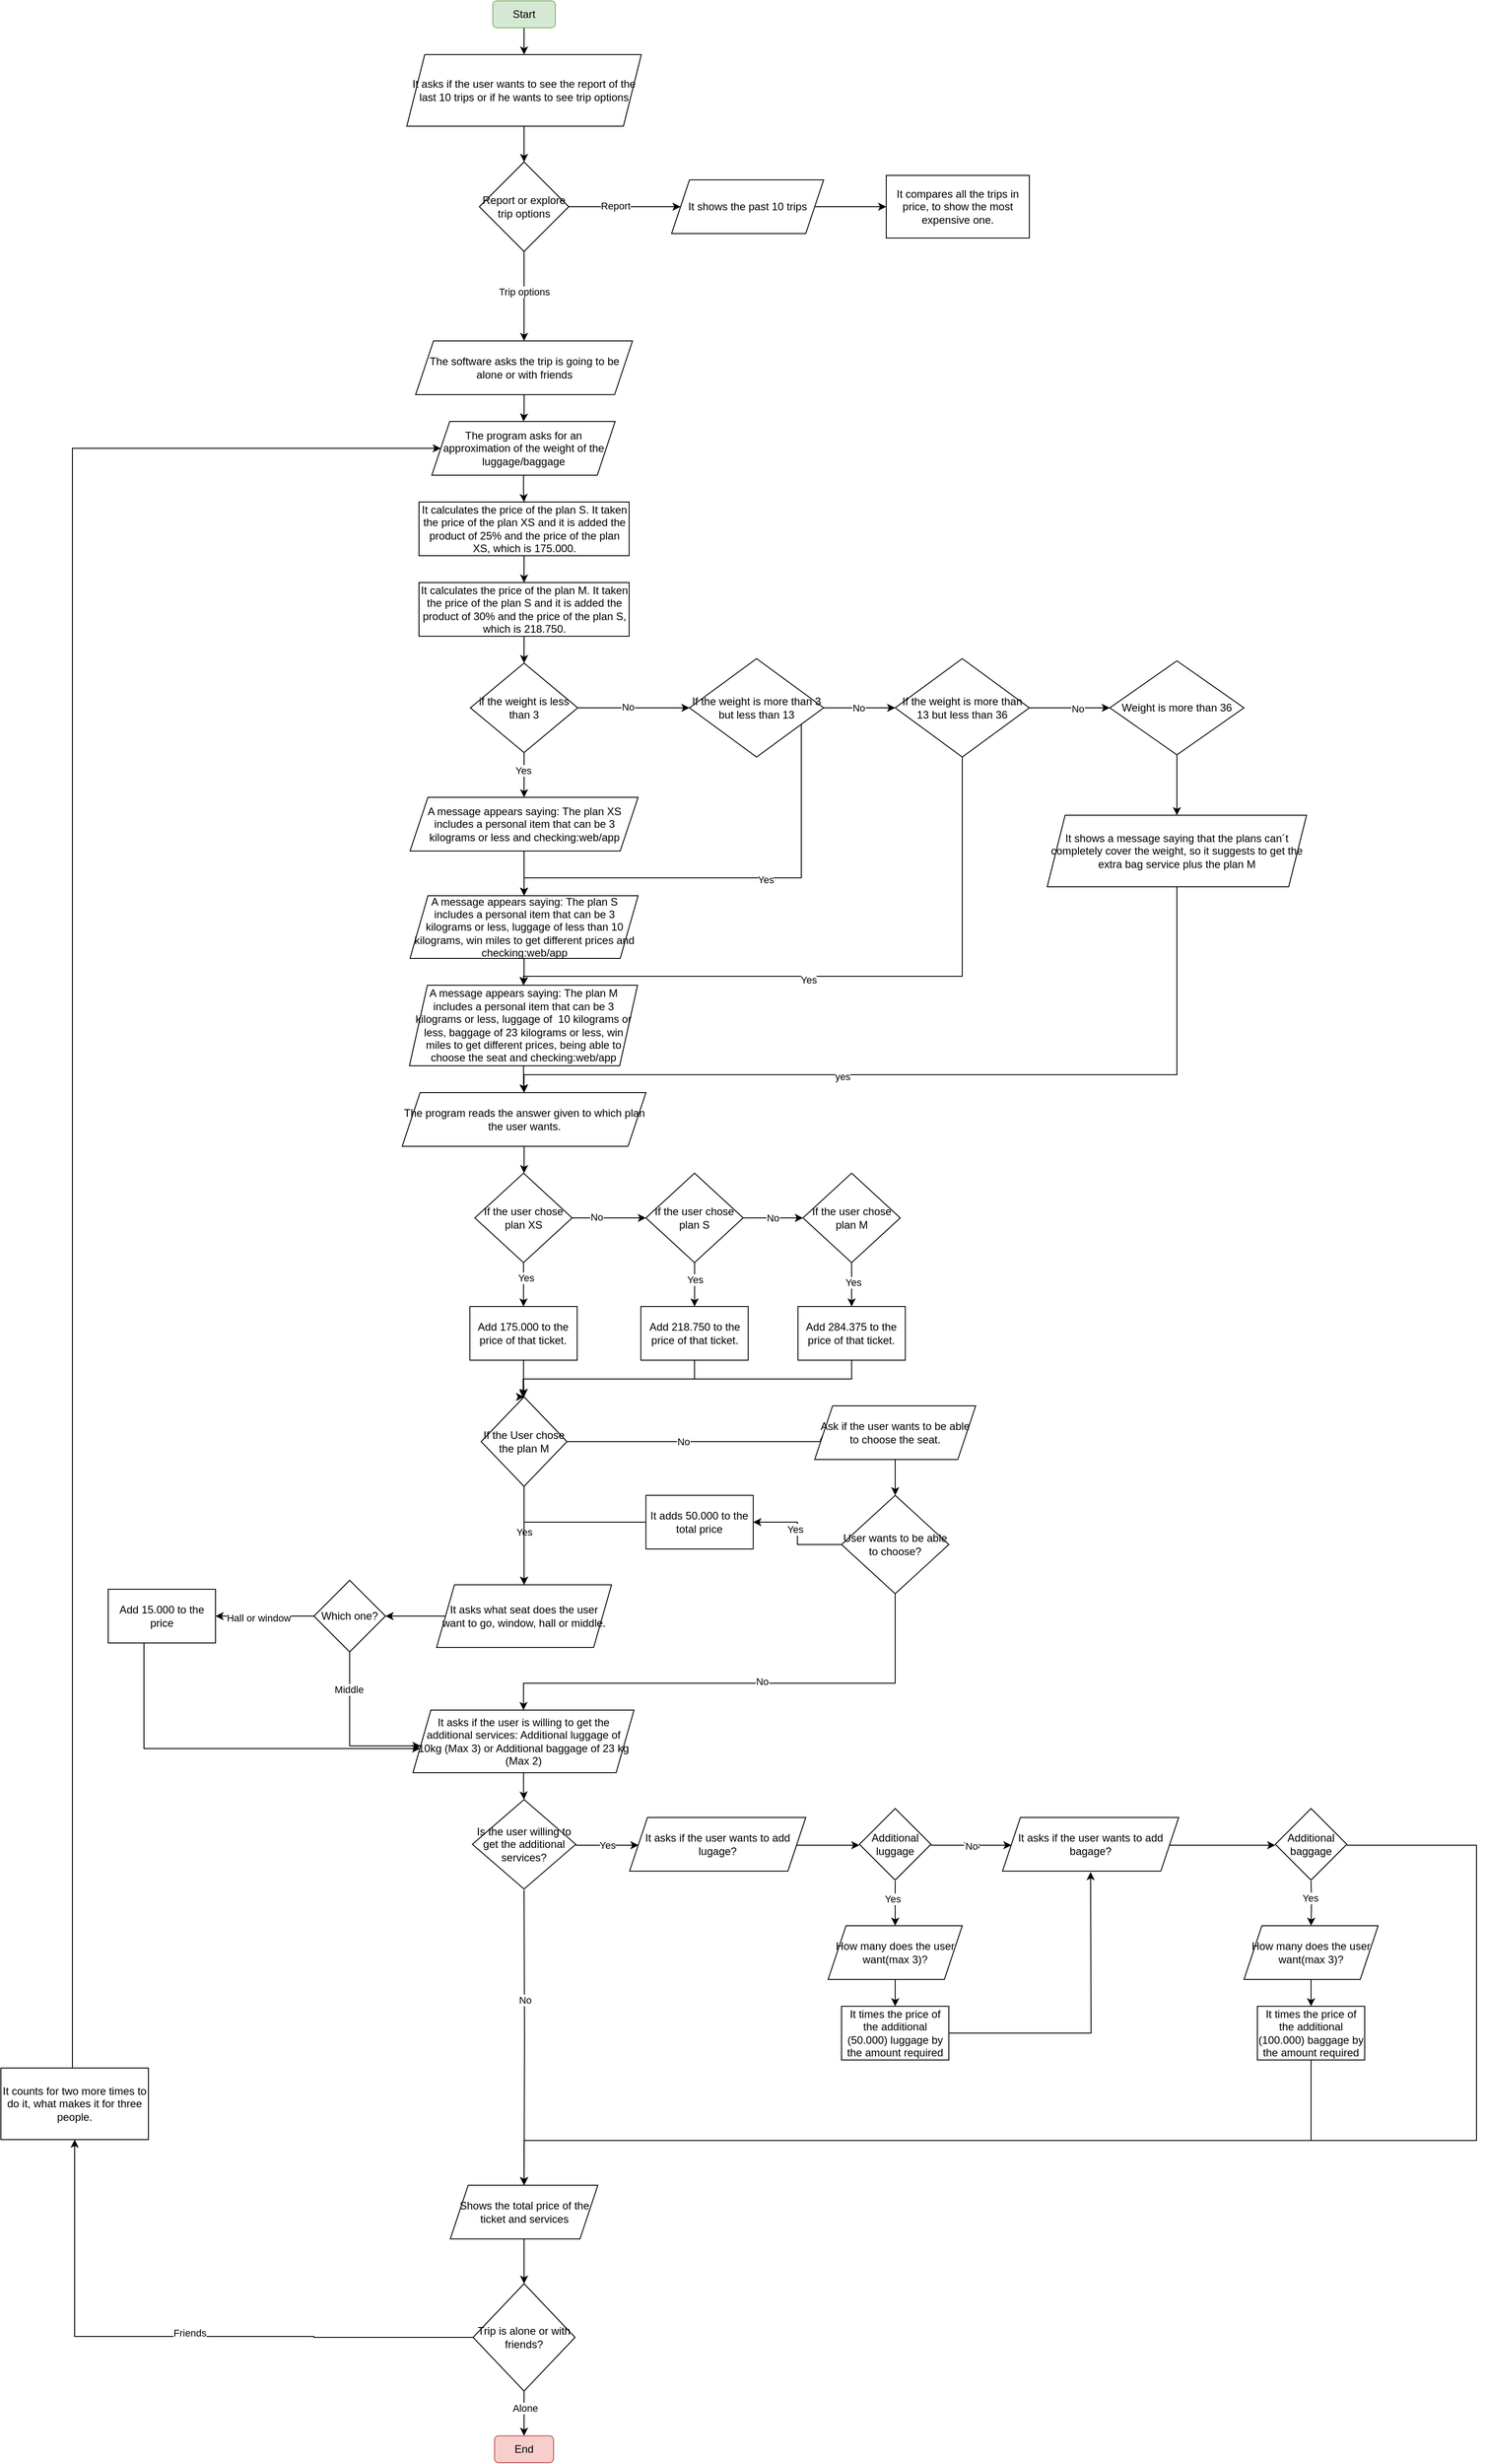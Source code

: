 <mxfile version="24.0.0" type="device">
  <diagram id="C5RBs43oDa-KdzZeNtuy" name="Page-1">
    <mxGraphModel dx="1753" dy="1617" grid="1" gridSize="10" guides="1" tooltips="1" connect="1" arrows="1" fold="1" page="1" pageScale="1" pageWidth="827" pageHeight="1169" math="0" shadow="0">
      <root>
        <mxCell id="WIyWlLk6GJQsqaUBKTNV-0" />
        <mxCell id="WIyWlLk6GJQsqaUBKTNV-1" parent="WIyWlLk6GJQsqaUBKTNV-0" />
        <mxCell id="oO0bYbiZ8bRW-fSFhfre-1" style="edgeStyle=orthogonalEdgeStyle;rounded=0;orthogonalLoop=1;jettySize=auto;html=1;" parent="WIyWlLk6GJQsqaUBKTNV-1" source="Tr2eWZkVwBnECGGWDfGg-0" target="oO0bYbiZ8bRW-fSFhfre-0" edge="1">
          <mxGeometry relative="1" as="geometry" />
        </mxCell>
        <mxCell id="Tr2eWZkVwBnECGGWDfGg-0" value="Start" style="rounded=1;whiteSpace=wrap;html=1;fillColor=#d5e8d4;strokeColor=#82b366;" parent="WIyWlLk6GJQsqaUBKTNV-1" vertex="1">
          <mxGeometry x="310.01" y="-290" width="70" height="30" as="geometry" />
        </mxCell>
        <mxCell id="krPlbpfWzNV4lJsfmJuA-8" style="edgeStyle=orthogonalEdgeStyle;rounded=0;orthogonalLoop=1;jettySize=auto;html=1;entryX=0.5;entryY=0;entryDx=0;entryDy=0;" parent="WIyWlLk6GJQsqaUBKTNV-1" source="krPlbpfWzNV4lJsfmJuA-1" target="krPlbpfWzNV4lJsfmJuA-2" edge="1">
          <mxGeometry relative="1" as="geometry" />
        </mxCell>
        <mxCell id="krPlbpfWzNV4lJsfmJuA-1" value="The software asks the trip is going to be alone or with friends" style="shape=parallelogram;perimeter=parallelogramPerimeter;whiteSpace=wrap;html=1;fixedSize=1;" parent="WIyWlLk6GJQsqaUBKTNV-1" vertex="1">
          <mxGeometry x="223.75" y="90" width="242.5" height="60" as="geometry" />
        </mxCell>
        <mxCell id="krPlbpfWzNV4lJsfmJuA-9" style="edgeStyle=orthogonalEdgeStyle;rounded=0;orthogonalLoop=1;jettySize=auto;html=1;entryX=0.5;entryY=0;entryDx=0;entryDy=0;" parent="WIyWlLk6GJQsqaUBKTNV-1" source="krPlbpfWzNV4lJsfmJuA-2" target="krPlbpfWzNV4lJsfmJuA-3" edge="1">
          <mxGeometry relative="1" as="geometry" />
        </mxCell>
        <mxCell id="krPlbpfWzNV4lJsfmJuA-2" value="The program asks for an approximation of the weight of the luggage/baggage" style="shape=parallelogram;perimeter=parallelogramPerimeter;whiteSpace=wrap;html=1;fixedSize=1;" parent="WIyWlLk6GJQsqaUBKTNV-1" vertex="1">
          <mxGeometry x="241.87" y="180" width="205" height="60" as="geometry" />
        </mxCell>
        <mxCell id="krPlbpfWzNV4lJsfmJuA-12" style="edgeStyle=orthogonalEdgeStyle;rounded=0;orthogonalLoop=1;jettySize=auto;html=1;entryX=0.5;entryY=0;entryDx=0;entryDy=0;" parent="WIyWlLk6GJQsqaUBKTNV-1" source="krPlbpfWzNV4lJsfmJuA-3" target="krPlbpfWzNV4lJsfmJuA-4" edge="1">
          <mxGeometry relative="1" as="geometry" />
        </mxCell>
        <mxCell id="krPlbpfWzNV4lJsfmJuA-3" value="It calculates the price of the plan S. It taken the price of the plan XS and it is added the product of 25% and the price of the plan XS, which is 175.000." style="rounded=0;whiteSpace=wrap;html=1;" parent="WIyWlLk6GJQsqaUBKTNV-1" vertex="1">
          <mxGeometry x="227.5" y="270" width="235" height="60" as="geometry" />
        </mxCell>
        <mxCell id="krPlbpfWzNV4lJsfmJuA-14" style="edgeStyle=orthogonalEdgeStyle;rounded=0;orthogonalLoop=1;jettySize=auto;html=1;" parent="WIyWlLk6GJQsqaUBKTNV-1" source="krPlbpfWzNV4lJsfmJuA-4" target="krPlbpfWzNV4lJsfmJuA-13" edge="1">
          <mxGeometry relative="1" as="geometry" />
        </mxCell>
        <mxCell id="krPlbpfWzNV4lJsfmJuA-4" value="It calculates the price of the plan M. It taken the price of the plan S and it is added the product of 30% and the price of the plan S, which is 218.750." style="rounded=0;whiteSpace=wrap;html=1;" parent="WIyWlLk6GJQsqaUBKTNV-1" vertex="1">
          <mxGeometry x="227.5" y="360" width="235" height="60" as="geometry" />
        </mxCell>
        <mxCell id="krPlbpfWzNV4lJsfmJuA-18" style="edgeStyle=orthogonalEdgeStyle;rounded=0;orthogonalLoop=1;jettySize=auto;html=1;exitX=0.5;exitY=1;exitDx=0;exitDy=0;entryX=0.5;entryY=0;entryDx=0;entryDy=0;" parent="WIyWlLk6GJQsqaUBKTNV-1" source="krPlbpfWzNV4lJsfmJuA-13" target="krPlbpfWzNV4lJsfmJuA-17" edge="1">
          <mxGeometry relative="1" as="geometry" />
        </mxCell>
        <mxCell id="krPlbpfWzNV4lJsfmJuA-28" value="Yes" style="edgeLabel;html=1;align=center;verticalAlign=middle;resizable=0;points=[];" parent="krPlbpfWzNV4lJsfmJuA-18" vertex="1" connectable="0">
          <mxGeometry x="-0.229" y="-1" relative="1" as="geometry">
            <mxPoint as="offset" />
          </mxGeometry>
        </mxCell>
        <mxCell id="krPlbpfWzNV4lJsfmJuA-29" style="edgeStyle=orthogonalEdgeStyle;rounded=0;orthogonalLoop=1;jettySize=auto;html=1;exitX=1;exitY=0.5;exitDx=0;exitDy=0;entryX=0;entryY=0.5;entryDx=0;entryDy=0;" parent="WIyWlLk6GJQsqaUBKTNV-1" source="krPlbpfWzNV4lJsfmJuA-13" target="krPlbpfWzNV4lJsfmJuA-25" edge="1">
          <mxGeometry relative="1" as="geometry">
            <Array as="points">
              <mxPoint x="480" y="500" />
              <mxPoint x="480" y="500" />
            </Array>
          </mxGeometry>
        </mxCell>
        <mxCell id="krPlbpfWzNV4lJsfmJuA-30" value="No" style="edgeLabel;html=1;align=center;verticalAlign=middle;resizable=0;points=[];" parent="krPlbpfWzNV4lJsfmJuA-29" vertex="1" connectable="0">
          <mxGeometry x="-0.106" y="1" relative="1" as="geometry">
            <mxPoint as="offset" />
          </mxGeometry>
        </mxCell>
        <mxCell id="krPlbpfWzNV4lJsfmJuA-13" value="if the weight is less than 3" style="rhombus;whiteSpace=wrap;html=1;" parent="WIyWlLk6GJQsqaUBKTNV-1" vertex="1">
          <mxGeometry x="285" y="450" width="120" height="100" as="geometry" />
        </mxCell>
        <mxCell id="krPlbpfWzNV4lJsfmJuA-22" style="edgeStyle=orthogonalEdgeStyle;rounded=0;orthogonalLoop=1;jettySize=auto;html=1;" parent="WIyWlLk6GJQsqaUBKTNV-1" source="krPlbpfWzNV4lJsfmJuA-17" target="krPlbpfWzNV4lJsfmJuA-20" edge="1">
          <mxGeometry relative="1" as="geometry" />
        </mxCell>
        <mxCell id="krPlbpfWzNV4lJsfmJuA-17" value="A message appears saying: The plan XS includes a personal item that can be 3 kilograms or less and checking:web/app" style="shape=parallelogram;perimeter=parallelogramPerimeter;whiteSpace=wrap;html=1;fixedSize=1;" parent="WIyWlLk6GJQsqaUBKTNV-1" vertex="1">
          <mxGeometry x="217.5" y="600" width="255" height="60" as="geometry" />
        </mxCell>
        <mxCell id="krPlbpfWzNV4lJsfmJuA-23" style="edgeStyle=orthogonalEdgeStyle;rounded=0;orthogonalLoop=1;jettySize=auto;html=1;entryX=0.5;entryY=0;entryDx=0;entryDy=0;" parent="WIyWlLk6GJQsqaUBKTNV-1" source="krPlbpfWzNV4lJsfmJuA-20" target="krPlbpfWzNV4lJsfmJuA-21" edge="1">
          <mxGeometry relative="1" as="geometry" />
        </mxCell>
        <mxCell id="krPlbpfWzNV4lJsfmJuA-20" value="A message appears saying: The plan S includes a personal item that can be 3 kilograms or less, luggage of less than 10 kilograms, win miles to get different prices and checking:web/app" style="shape=parallelogram;perimeter=parallelogramPerimeter;whiteSpace=wrap;html=1;fixedSize=1;" parent="WIyWlLk6GJQsqaUBKTNV-1" vertex="1">
          <mxGeometry x="217.5" y="710" width="255" height="70" as="geometry" />
        </mxCell>
        <mxCell id="krPlbpfWzNV4lJsfmJuA-50" style="edgeStyle=orthogonalEdgeStyle;rounded=0;orthogonalLoop=1;jettySize=auto;html=1;" parent="WIyWlLk6GJQsqaUBKTNV-1" source="krPlbpfWzNV4lJsfmJuA-21" target="krPlbpfWzNV4lJsfmJuA-49" edge="1">
          <mxGeometry relative="1" as="geometry" />
        </mxCell>
        <mxCell id="krPlbpfWzNV4lJsfmJuA-21" value="A message appears saying: The plan M includes a personal item that can be 3 kilograms or less, luggage of&amp;nbsp; 10 kilograms or less, baggage of 23 kilograms or less, win miles to get different prices, being able to choose the seat and checking:web/app" style="shape=parallelogram;perimeter=parallelogramPerimeter;whiteSpace=wrap;html=1;fixedSize=1;" parent="WIyWlLk6GJQsqaUBKTNV-1" vertex="1">
          <mxGeometry x="216.88" y="810" width="255" height="90" as="geometry" />
        </mxCell>
        <mxCell id="krPlbpfWzNV4lJsfmJuA-32" style="edgeStyle=orthogonalEdgeStyle;rounded=0;orthogonalLoop=1;jettySize=auto;html=1;entryX=0.5;entryY=0;entryDx=0;entryDy=0;" parent="WIyWlLk6GJQsqaUBKTNV-1" source="krPlbpfWzNV4lJsfmJuA-25" target="krPlbpfWzNV4lJsfmJuA-20" edge="1">
          <mxGeometry relative="1" as="geometry">
            <Array as="points">
              <mxPoint x="655" y="690" />
              <mxPoint x="345" y="690" />
            </Array>
          </mxGeometry>
        </mxCell>
        <mxCell id="krPlbpfWzNV4lJsfmJuA-33" value="Yes" style="edgeLabel;html=1;align=center;verticalAlign=middle;resizable=0;points=[];" parent="krPlbpfWzNV4lJsfmJuA-32" vertex="1" connectable="0">
          <mxGeometry x="-0.156" y="2" relative="1" as="geometry">
            <mxPoint as="offset" />
          </mxGeometry>
        </mxCell>
        <mxCell id="krPlbpfWzNV4lJsfmJuA-39" style="edgeStyle=orthogonalEdgeStyle;rounded=0;orthogonalLoop=1;jettySize=auto;html=1;entryX=0;entryY=0.5;entryDx=0;entryDy=0;" parent="WIyWlLk6GJQsqaUBKTNV-1" source="krPlbpfWzNV4lJsfmJuA-25" target="krPlbpfWzNV4lJsfmJuA-38" edge="1">
          <mxGeometry relative="1" as="geometry" />
        </mxCell>
        <mxCell id="krPlbpfWzNV4lJsfmJuA-40" value="No" style="edgeLabel;html=1;align=center;verticalAlign=middle;resizable=0;points=[];" parent="krPlbpfWzNV4lJsfmJuA-39" vertex="1" connectable="0">
          <mxGeometry x="-0.043" relative="1" as="geometry">
            <mxPoint as="offset" />
          </mxGeometry>
        </mxCell>
        <mxCell id="krPlbpfWzNV4lJsfmJuA-25" value="If the weight is more than 3 but less than 13" style="rhombus;whiteSpace=wrap;html=1;" parent="WIyWlLk6GJQsqaUBKTNV-1" vertex="1">
          <mxGeometry x="530" y="445" width="150" height="110" as="geometry" />
        </mxCell>
        <mxCell id="krPlbpfWzNV4lJsfmJuA-41" style="edgeStyle=orthogonalEdgeStyle;rounded=0;orthogonalLoop=1;jettySize=auto;html=1;entryX=0.5;entryY=0;entryDx=0;entryDy=0;" parent="WIyWlLk6GJQsqaUBKTNV-1" source="krPlbpfWzNV4lJsfmJuA-38" target="krPlbpfWzNV4lJsfmJuA-21" edge="1">
          <mxGeometry relative="1" as="geometry">
            <Array as="points">
              <mxPoint x="835" y="800" />
              <mxPoint x="345" y="800" />
            </Array>
          </mxGeometry>
        </mxCell>
        <mxCell id="krPlbpfWzNV4lJsfmJuA-42" value="Yes" style="edgeLabel;html=1;align=center;verticalAlign=middle;resizable=0;points=[];" parent="krPlbpfWzNV4lJsfmJuA-41" vertex="1" connectable="0">
          <mxGeometry x="0.122" y="4" relative="1" as="geometry">
            <mxPoint x="1" as="offset" />
          </mxGeometry>
        </mxCell>
        <mxCell id="krPlbpfWzNV4lJsfmJuA-44" style="edgeStyle=orthogonalEdgeStyle;rounded=0;orthogonalLoop=1;jettySize=auto;html=1;" parent="WIyWlLk6GJQsqaUBKTNV-1" source="krPlbpfWzNV4lJsfmJuA-38" target="krPlbpfWzNV4lJsfmJuA-43" edge="1">
          <mxGeometry relative="1" as="geometry" />
        </mxCell>
        <mxCell id="krPlbpfWzNV4lJsfmJuA-45" value="No" style="edgeLabel;html=1;align=center;verticalAlign=middle;resizable=0;points=[];" parent="krPlbpfWzNV4lJsfmJuA-44" vertex="1" connectable="0">
          <mxGeometry x="0.193" y="-1" relative="1" as="geometry">
            <mxPoint as="offset" />
          </mxGeometry>
        </mxCell>
        <mxCell id="krPlbpfWzNV4lJsfmJuA-38" value="If the weight is more than 13 but less than 36" style="rhombus;whiteSpace=wrap;html=1;" parent="WIyWlLk6GJQsqaUBKTNV-1" vertex="1">
          <mxGeometry x="760" y="445" width="150" height="110" as="geometry" />
        </mxCell>
        <mxCell id="krPlbpfWzNV4lJsfmJuA-47" style="edgeStyle=orthogonalEdgeStyle;rounded=0;orthogonalLoop=1;jettySize=auto;html=1;entryX=0.5;entryY=0;entryDx=0;entryDy=0;" parent="WIyWlLk6GJQsqaUBKTNV-1" source="krPlbpfWzNV4lJsfmJuA-43" target="krPlbpfWzNV4lJsfmJuA-46" edge="1">
          <mxGeometry relative="1" as="geometry" />
        </mxCell>
        <mxCell id="krPlbpfWzNV4lJsfmJuA-43" value="Weight is more than 36" style="rhombus;whiteSpace=wrap;html=1;" parent="WIyWlLk6GJQsqaUBKTNV-1" vertex="1">
          <mxGeometry x="1000" y="447.5" width="150" height="105" as="geometry" />
        </mxCell>
        <mxCell id="krPlbpfWzNV4lJsfmJuA-53" style="edgeStyle=orthogonalEdgeStyle;rounded=0;orthogonalLoop=1;jettySize=auto;html=1;entryX=0.5;entryY=0;entryDx=0;entryDy=0;" parent="WIyWlLk6GJQsqaUBKTNV-1" source="krPlbpfWzNV4lJsfmJuA-46" target="krPlbpfWzNV4lJsfmJuA-49" edge="1">
          <mxGeometry relative="1" as="geometry">
            <Array as="points">
              <mxPoint x="1075" y="910" />
              <mxPoint x="345" y="910" />
            </Array>
          </mxGeometry>
        </mxCell>
        <mxCell id="krPlbpfWzNV4lJsfmJuA-54" value="yes" style="edgeLabel;html=1;align=center;verticalAlign=middle;resizable=0;points=[];" parent="krPlbpfWzNV4lJsfmJuA-53" vertex="1" connectable="0">
          <mxGeometry x="0.218" y="2" relative="1" as="geometry">
            <mxPoint as="offset" />
          </mxGeometry>
        </mxCell>
        <mxCell id="krPlbpfWzNV4lJsfmJuA-46" value="It shows a message saying that the plans can´t completely cover the weight, so it suggests to get the extra bag service plus the plan M" style="shape=parallelogram;perimeter=parallelogramPerimeter;whiteSpace=wrap;html=1;fixedSize=1;" parent="WIyWlLk6GJQsqaUBKTNV-1" vertex="1">
          <mxGeometry x="930" y="620" width="290" height="80" as="geometry" />
        </mxCell>
        <mxCell id="krPlbpfWzNV4lJsfmJuA-51" style="edgeStyle=orthogonalEdgeStyle;rounded=0;orthogonalLoop=1;jettySize=auto;html=1;entryX=0.5;entryY=0;entryDx=0;entryDy=0;" parent="WIyWlLk6GJQsqaUBKTNV-1" source="krPlbpfWzNV4lJsfmJuA-49" edge="1">
          <mxGeometry relative="1" as="geometry">
            <mxPoint x="345" y="1020" as="targetPoint" />
          </mxGeometry>
        </mxCell>
        <mxCell id="krPlbpfWzNV4lJsfmJuA-49" value="The program reads the answer given to which plan the user wants." style="shape=parallelogram;perimeter=parallelogramPerimeter;whiteSpace=wrap;html=1;fixedSize=1;" parent="WIyWlLk6GJQsqaUBKTNV-1" vertex="1">
          <mxGeometry x="208.75" y="930" width="272.5" height="60" as="geometry" />
        </mxCell>
        <mxCell id="krPlbpfWzNV4lJsfmJuA-56" style="edgeStyle=orthogonalEdgeStyle;rounded=0;orthogonalLoop=1;jettySize=auto;html=1;entryX=0.5;entryY=0;entryDx=0;entryDy=0;" parent="WIyWlLk6GJQsqaUBKTNV-1" source="krPlbpfWzNV4lJsfmJuA-52" target="krPlbpfWzNV4lJsfmJuA-55" edge="1">
          <mxGeometry relative="1" as="geometry" />
        </mxCell>
        <mxCell id="krPlbpfWzNV4lJsfmJuA-57" value="Yes" style="edgeLabel;html=1;align=center;verticalAlign=middle;resizable=0;points=[];" parent="krPlbpfWzNV4lJsfmJuA-56" vertex="1" connectable="0">
          <mxGeometry x="-0.32" y="2" relative="1" as="geometry">
            <mxPoint as="offset" />
          </mxGeometry>
        </mxCell>
        <mxCell id="krPlbpfWzNV4lJsfmJuA-60" style="edgeStyle=orthogonalEdgeStyle;rounded=0;orthogonalLoop=1;jettySize=auto;html=1;entryX=0;entryY=0.5;entryDx=0;entryDy=0;" parent="WIyWlLk6GJQsqaUBKTNV-1" source="krPlbpfWzNV4lJsfmJuA-52" target="krPlbpfWzNV4lJsfmJuA-59" edge="1">
          <mxGeometry relative="1" as="geometry" />
        </mxCell>
        <mxCell id="krPlbpfWzNV4lJsfmJuA-61" value="No" style="edgeLabel;html=1;align=center;verticalAlign=middle;resizable=0;points=[];" parent="krPlbpfWzNV4lJsfmJuA-60" vertex="1" connectable="0">
          <mxGeometry x="-0.356" y="1" relative="1" as="geometry">
            <mxPoint as="offset" />
          </mxGeometry>
        </mxCell>
        <mxCell id="krPlbpfWzNV4lJsfmJuA-52" value="If the user chose plan XS" style="rhombus;whiteSpace=wrap;html=1;" parent="WIyWlLk6GJQsqaUBKTNV-1" vertex="1">
          <mxGeometry x="290" y="1020" width="108.75" height="100" as="geometry" />
        </mxCell>
        <mxCell id="krPlbpfWzNV4lJsfmJuA-73" style="edgeStyle=orthogonalEdgeStyle;rounded=0;orthogonalLoop=1;jettySize=auto;html=1;entryX=0.5;entryY=0;entryDx=0;entryDy=0;" parent="WIyWlLk6GJQsqaUBKTNV-1" source="krPlbpfWzNV4lJsfmJuA-55" target="krPlbpfWzNV4lJsfmJuA-72" edge="1">
          <mxGeometry relative="1" as="geometry" />
        </mxCell>
        <mxCell id="krPlbpfWzNV4lJsfmJuA-55" value="Add 175.000 to the price of that ticket." style="rounded=0;whiteSpace=wrap;html=1;" parent="WIyWlLk6GJQsqaUBKTNV-1" vertex="1">
          <mxGeometry x="284.38" y="1169" width="120" height="60" as="geometry" />
        </mxCell>
        <mxCell id="krPlbpfWzNV4lJsfmJuA-65" style="edgeStyle=orthogonalEdgeStyle;rounded=0;orthogonalLoop=1;jettySize=auto;html=1;entryX=0.5;entryY=0;entryDx=0;entryDy=0;" parent="WIyWlLk6GJQsqaUBKTNV-1" source="krPlbpfWzNV4lJsfmJuA-59" target="krPlbpfWzNV4lJsfmJuA-63" edge="1">
          <mxGeometry relative="1" as="geometry" />
        </mxCell>
        <mxCell id="krPlbpfWzNV4lJsfmJuA-69" value="Yes" style="edgeLabel;html=1;align=center;verticalAlign=middle;resizable=0;points=[];" parent="krPlbpfWzNV4lJsfmJuA-65" vertex="1" connectable="0">
          <mxGeometry x="-0.218" relative="1" as="geometry">
            <mxPoint as="offset" />
          </mxGeometry>
        </mxCell>
        <mxCell id="krPlbpfWzNV4lJsfmJuA-67" style="edgeStyle=orthogonalEdgeStyle;rounded=0;orthogonalLoop=1;jettySize=auto;html=1;" parent="WIyWlLk6GJQsqaUBKTNV-1" source="krPlbpfWzNV4lJsfmJuA-59" target="krPlbpfWzNV4lJsfmJuA-62" edge="1">
          <mxGeometry relative="1" as="geometry" />
        </mxCell>
        <mxCell id="krPlbpfWzNV4lJsfmJuA-68" value="No" style="edgeLabel;html=1;align=center;verticalAlign=middle;resizable=0;points=[];" parent="krPlbpfWzNV4lJsfmJuA-67" vertex="1" connectable="0">
          <mxGeometry x="-0.018" relative="1" as="geometry">
            <mxPoint as="offset" />
          </mxGeometry>
        </mxCell>
        <mxCell id="krPlbpfWzNV4lJsfmJuA-59" value="If the user chose plan S" style="rhombus;whiteSpace=wrap;html=1;" parent="WIyWlLk6GJQsqaUBKTNV-1" vertex="1">
          <mxGeometry x="481.25" y="1020" width="108.75" height="100" as="geometry" />
        </mxCell>
        <mxCell id="krPlbpfWzNV4lJsfmJuA-62" value="If the user chose plan M" style="rhombus;whiteSpace=wrap;html=1;" parent="WIyWlLk6GJQsqaUBKTNV-1" vertex="1">
          <mxGeometry x="656.88" y="1020" width="108.75" height="100" as="geometry" />
        </mxCell>
        <mxCell id="krPlbpfWzNV4lJsfmJuA-74" style="edgeStyle=orthogonalEdgeStyle;rounded=0;orthogonalLoop=1;jettySize=auto;html=1;entryX=0.5;entryY=0;entryDx=0;entryDy=0;" parent="WIyWlLk6GJQsqaUBKTNV-1" source="krPlbpfWzNV4lJsfmJuA-63" target="krPlbpfWzNV4lJsfmJuA-72" edge="1">
          <mxGeometry relative="1" as="geometry">
            <Array as="points">
              <mxPoint x="536" y="1250" />
              <mxPoint x="344" y="1250" />
            </Array>
          </mxGeometry>
        </mxCell>
        <mxCell id="krPlbpfWzNV4lJsfmJuA-63" value="Add 218.750 to the price of that ticket." style="rounded=0;whiteSpace=wrap;html=1;" parent="WIyWlLk6GJQsqaUBKTNV-1" vertex="1">
          <mxGeometry x="475.63" y="1169" width="120" height="60" as="geometry" />
        </mxCell>
        <mxCell id="krPlbpfWzNV4lJsfmJuA-75" style="edgeStyle=orthogonalEdgeStyle;rounded=0;orthogonalLoop=1;jettySize=auto;html=1;" parent="WIyWlLk6GJQsqaUBKTNV-1" source="krPlbpfWzNV4lJsfmJuA-64" target="krPlbpfWzNV4lJsfmJuA-72" edge="1">
          <mxGeometry relative="1" as="geometry">
            <Array as="points">
              <mxPoint x="711" y="1250" />
              <mxPoint x="344" y="1250" />
            </Array>
          </mxGeometry>
        </mxCell>
        <mxCell id="krPlbpfWzNV4lJsfmJuA-64" value="Add 284.375 to the price of that ticket." style="rounded=0;whiteSpace=wrap;html=1;" parent="WIyWlLk6GJQsqaUBKTNV-1" vertex="1">
          <mxGeometry x="651.26" y="1169" width="120" height="60" as="geometry" />
        </mxCell>
        <mxCell id="krPlbpfWzNV4lJsfmJuA-66" style="edgeStyle=orthogonalEdgeStyle;rounded=0;orthogonalLoop=1;jettySize=auto;html=1;entryX=0.5;entryY=0;entryDx=0;entryDy=0;" parent="WIyWlLk6GJQsqaUBKTNV-1" source="krPlbpfWzNV4lJsfmJuA-62" target="krPlbpfWzNV4lJsfmJuA-64" edge="1">
          <mxGeometry relative="1" as="geometry">
            <Array as="points" />
          </mxGeometry>
        </mxCell>
        <mxCell id="krPlbpfWzNV4lJsfmJuA-70" value="Yes" style="edgeLabel;html=1;align=center;verticalAlign=middle;resizable=0;points=[];" parent="krPlbpfWzNV4lJsfmJuA-66" vertex="1" connectable="0">
          <mxGeometry x="-0.114" y="1" relative="1" as="geometry">
            <mxPoint as="offset" />
          </mxGeometry>
        </mxCell>
        <mxCell id="krPlbpfWzNV4lJsfmJuA-77" style="edgeStyle=orthogonalEdgeStyle;rounded=0;orthogonalLoop=1;jettySize=auto;html=1;entryX=0;entryY=0.5;entryDx=0;entryDy=0;" parent="WIyWlLk6GJQsqaUBKTNV-1" source="krPlbpfWzNV4lJsfmJuA-72" target="krPlbpfWzNV4lJsfmJuA-76" edge="1">
          <mxGeometry relative="1" as="geometry">
            <Array as="points">
              <mxPoint x="680" y="1320" />
            </Array>
          </mxGeometry>
        </mxCell>
        <mxCell id="krPlbpfWzNV4lJsfmJuA-78" value="No" style="edgeLabel;html=1;align=center;verticalAlign=middle;resizable=0;points=[];" parent="krPlbpfWzNV4lJsfmJuA-77" vertex="1" connectable="0">
          <mxGeometry x="-0.127" relative="1" as="geometry">
            <mxPoint as="offset" />
          </mxGeometry>
        </mxCell>
        <mxCell id="krPlbpfWzNV4lJsfmJuA-98" style="edgeStyle=orthogonalEdgeStyle;rounded=0;orthogonalLoop=1;jettySize=auto;html=1;entryX=0.5;entryY=0;entryDx=0;entryDy=0;" parent="WIyWlLk6GJQsqaUBKTNV-1" source="krPlbpfWzNV4lJsfmJuA-72" target="krPlbpfWzNV4lJsfmJuA-79" edge="1">
          <mxGeometry relative="1" as="geometry" />
        </mxCell>
        <mxCell id="krPlbpfWzNV4lJsfmJuA-100" value="Yes" style="edgeLabel;html=1;align=center;verticalAlign=middle;resizable=0;points=[];" parent="krPlbpfWzNV4lJsfmJuA-98" vertex="1" connectable="0">
          <mxGeometry x="-0.078" relative="1" as="geometry">
            <mxPoint as="offset" />
          </mxGeometry>
        </mxCell>
        <mxCell id="krPlbpfWzNV4lJsfmJuA-72" value="If the User chose the plan M" style="rhombus;whiteSpace=wrap;html=1;" parent="WIyWlLk6GJQsqaUBKTNV-1" vertex="1">
          <mxGeometry x="297" y="1270" width="96" height="100" as="geometry" />
        </mxCell>
        <mxCell id="krPlbpfWzNV4lJsfmJuA-85" style="edgeStyle=orthogonalEdgeStyle;rounded=0;orthogonalLoop=1;jettySize=auto;html=1;entryX=0.5;entryY=0;entryDx=0;entryDy=0;" parent="WIyWlLk6GJQsqaUBKTNV-1" source="krPlbpfWzNV4lJsfmJuA-76" target="krPlbpfWzNV4lJsfmJuA-83" edge="1">
          <mxGeometry relative="1" as="geometry" />
        </mxCell>
        <mxCell id="krPlbpfWzNV4lJsfmJuA-76" value="Ask if the user wants to be able to choose the seat." style="shape=parallelogram;perimeter=parallelogramPerimeter;whiteSpace=wrap;html=1;fixedSize=1;" parent="WIyWlLk6GJQsqaUBKTNV-1" vertex="1">
          <mxGeometry x="670" y="1280" width="180" height="60" as="geometry" />
        </mxCell>
        <mxCell id="krPlbpfWzNV4lJsfmJuA-167" style="edgeStyle=orthogonalEdgeStyle;rounded=0;orthogonalLoop=1;jettySize=auto;html=1;entryX=1;entryY=0.5;entryDx=0;entryDy=0;" parent="WIyWlLk6GJQsqaUBKTNV-1" source="krPlbpfWzNV4lJsfmJuA-79" target="krPlbpfWzNV4lJsfmJuA-166" edge="1">
          <mxGeometry relative="1" as="geometry" />
        </mxCell>
        <mxCell id="krPlbpfWzNV4lJsfmJuA-79" value="It asks what seat does the user want to go, window, hall or middle." style="shape=parallelogram;perimeter=parallelogramPerimeter;whiteSpace=wrap;html=1;fixedSize=1;" parent="WIyWlLk6GJQsqaUBKTNV-1" vertex="1">
          <mxGeometry x="247.18" y="1480" width="195.63" height="70" as="geometry" />
        </mxCell>
        <mxCell id="krPlbpfWzNV4lJsfmJuA-96" style="edgeStyle=orthogonalEdgeStyle;rounded=0;orthogonalLoop=1;jettySize=auto;html=1;entryX=1;entryY=0.5;entryDx=0;entryDy=0;" parent="WIyWlLk6GJQsqaUBKTNV-1" source="krPlbpfWzNV4lJsfmJuA-83" target="krPlbpfWzNV4lJsfmJuA-94" edge="1">
          <mxGeometry relative="1" as="geometry" />
        </mxCell>
        <mxCell id="krPlbpfWzNV4lJsfmJuA-97" value="Yes" style="edgeLabel;html=1;align=center;verticalAlign=middle;resizable=0;points=[];" parent="krPlbpfWzNV4lJsfmJuA-96" vertex="1" connectable="0">
          <mxGeometry x="0.086" y="3" relative="1" as="geometry">
            <mxPoint as="offset" />
          </mxGeometry>
        </mxCell>
        <mxCell id="krPlbpfWzNV4lJsfmJuA-175" style="edgeStyle=orthogonalEdgeStyle;rounded=0;orthogonalLoop=1;jettySize=auto;html=1;entryX=0.5;entryY=0;entryDx=0;entryDy=0;" parent="WIyWlLk6GJQsqaUBKTNV-1" source="krPlbpfWzNV4lJsfmJuA-83" target="krPlbpfWzNV4lJsfmJuA-88" edge="1">
          <mxGeometry relative="1" as="geometry">
            <Array as="points">
              <mxPoint x="760" y="1590" />
              <mxPoint x="344" y="1590" />
            </Array>
          </mxGeometry>
        </mxCell>
        <mxCell id="krPlbpfWzNV4lJsfmJuA-176" value="No" style="edgeLabel;html=1;align=center;verticalAlign=middle;resizable=0;points=[];" parent="krPlbpfWzNV4lJsfmJuA-175" vertex="1" connectable="0">
          <mxGeometry x="-0.087" y="-2" relative="1" as="geometry">
            <mxPoint as="offset" />
          </mxGeometry>
        </mxCell>
        <mxCell id="krPlbpfWzNV4lJsfmJuA-83" value="User wants to be able to choose?" style="rhombus;whiteSpace=wrap;html=1;" parent="WIyWlLk6GJQsqaUBKTNV-1" vertex="1">
          <mxGeometry x="700" y="1380" width="120" height="110" as="geometry" />
        </mxCell>
        <mxCell id="krPlbpfWzNV4lJsfmJuA-93" style="edgeStyle=orthogonalEdgeStyle;rounded=0;orthogonalLoop=1;jettySize=auto;html=1;entryX=0.5;entryY=0;entryDx=0;entryDy=0;" parent="WIyWlLk6GJQsqaUBKTNV-1" source="krPlbpfWzNV4lJsfmJuA-88" target="krPlbpfWzNV4lJsfmJuA-92" edge="1">
          <mxGeometry relative="1" as="geometry" />
        </mxCell>
        <mxCell id="krPlbpfWzNV4lJsfmJuA-88" value="It asks if the user is willing to get the additional services: Additional luggage of 10kg (Max 3) or Additional baggage of 23 kg (Max 2)" style="shape=parallelogram;perimeter=parallelogramPerimeter;whiteSpace=wrap;html=1;fixedSize=1;" parent="WIyWlLk6GJQsqaUBKTNV-1" vertex="1">
          <mxGeometry x="220.78" y="1620" width="247.19" height="70" as="geometry" />
        </mxCell>
        <mxCell id="krPlbpfWzNV4lJsfmJuA-104" style="edgeStyle=orthogonalEdgeStyle;rounded=0;orthogonalLoop=1;jettySize=auto;html=1;entryX=0.5;entryY=0;entryDx=0;entryDy=0;" parent="WIyWlLk6GJQsqaUBKTNV-1" target="krPlbpfWzNV4lJsfmJuA-103" edge="1">
          <mxGeometry relative="1" as="geometry">
            <mxPoint x="345" y="1821" as="sourcePoint" />
          </mxGeometry>
        </mxCell>
        <mxCell id="krPlbpfWzNV4lJsfmJuA-105" value="No" style="edgeLabel;html=1;align=center;verticalAlign=middle;resizable=0;points=[];" parent="krPlbpfWzNV4lJsfmJuA-104" vertex="1" connectable="0">
          <mxGeometry x="-0.257" relative="1" as="geometry">
            <mxPoint as="offset" />
          </mxGeometry>
        </mxCell>
        <mxCell id="krPlbpfWzNV4lJsfmJuA-107" style="edgeStyle=orthogonalEdgeStyle;rounded=0;orthogonalLoop=1;jettySize=auto;html=1;entryX=0;entryY=0.5;entryDx=0;entryDy=0;" parent="WIyWlLk6GJQsqaUBKTNV-1" edge="1">
          <mxGeometry relative="1" as="geometry">
            <mxPoint x="402.81" y="1771" as="sourcePoint" />
            <mxPoint x="473" y="1771" as="targetPoint" />
          </mxGeometry>
        </mxCell>
        <mxCell id="krPlbpfWzNV4lJsfmJuA-108" value="Yes" style="edgeLabel;html=1;align=center;verticalAlign=middle;resizable=0;points=[];" parent="krPlbpfWzNV4lJsfmJuA-107" vertex="1" connectable="0">
          <mxGeometry x="-0.014" relative="1" as="geometry">
            <mxPoint as="offset" />
          </mxGeometry>
        </mxCell>
        <mxCell id="krPlbpfWzNV4lJsfmJuA-92" value="Is the user willing to get the additional services?" style="rhombus;whiteSpace=wrap;html=1;" parent="WIyWlLk6GJQsqaUBKTNV-1" vertex="1">
          <mxGeometry x="287.19" y="1720" width="115.62" height="100" as="geometry" />
        </mxCell>
        <mxCell id="krPlbpfWzNV4lJsfmJuA-101" style="edgeStyle=orthogonalEdgeStyle;rounded=0;orthogonalLoop=1;jettySize=auto;html=1;entryX=0.5;entryY=0;entryDx=0;entryDy=0;" parent="WIyWlLk6GJQsqaUBKTNV-1" source="krPlbpfWzNV4lJsfmJuA-94" target="krPlbpfWzNV4lJsfmJuA-79" edge="1">
          <mxGeometry relative="1" as="geometry" />
        </mxCell>
        <mxCell id="krPlbpfWzNV4lJsfmJuA-94" value="It adds 50.000 to the total price" style="rounded=0;whiteSpace=wrap;html=1;" parent="WIyWlLk6GJQsqaUBKTNV-1" vertex="1">
          <mxGeometry x="481.25" y="1380" width="120" height="60" as="geometry" />
        </mxCell>
        <mxCell id="krPlbpfWzNV4lJsfmJuA-153" style="edgeStyle=orthogonalEdgeStyle;rounded=0;orthogonalLoop=1;jettySize=auto;html=1;entryX=0.5;entryY=0;entryDx=0;entryDy=0;" parent="WIyWlLk6GJQsqaUBKTNV-1" source="krPlbpfWzNV4lJsfmJuA-103" target="krPlbpfWzNV4lJsfmJuA-134" edge="1">
          <mxGeometry relative="1" as="geometry" />
        </mxCell>
        <mxCell id="krPlbpfWzNV4lJsfmJuA-103" value="Shows the total price of the ticket and services" style="shape=parallelogram;perimeter=parallelogramPerimeter;whiteSpace=wrap;html=1;fixedSize=1;" parent="WIyWlLk6GJQsqaUBKTNV-1" vertex="1">
          <mxGeometry x="262.5" y="2151" width="165" height="60" as="geometry" />
        </mxCell>
        <mxCell id="krPlbpfWzNV4lJsfmJuA-110" style="edgeStyle=orthogonalEdgeStyle;rounded=0;orthogonalLoop=1;jettySize=auto;html=1;entryX=0;entryY=0.5;entryDx=0;entryDy=0;" parent="WIyWlLk6GJQsqaUBKTNV-1" edge="1">
          <mxGeometry relative="1" as="geometry">
            <mxPoint x="650" y="1771" as="sourcePoint" />
            <mxPoint x="720" y="1771" as="targetPoint" />
          </mxGeometry>
        </mxCell>
        <mxCell id="krPlbpfWzNV4lJsfmJuA-106" value="It asks if the user wants to add lugage?" style="shape=parallelogram;perimeter=parallelogramPerimeter;whiteSpace=wrap;html=1;fixedSize=1;" parent="WIyWlLk6GJQsqaUBKTNV-1" vertex="1">
          <mxGeometry x="463" y="1740" width="197" height="60" as="geometry" />
        </mxCell>
        <mxCell id="krPlbpfWzNV4lJsfmJuA-113" style="edgeStyle=orthogonalEdgeStyle;rounded=0;orthogonalLoop=1;jettySize=auto;html=1;entryX=0.5;entryY=0;entryDx=0;entryDy=0;" parent="WIyWlLk6GJQsqaUBKTNV-1" edge="1">
          <mxGeometry relative="1" as="geometry">
            <mxPoint x="760" y="1811" as="sourcePoint" />
            <mxPoint x="760" y="1861" as="targetPoint" />
          </mxGeometry>
        </mxCell>
        <mxCell id="krPlbpfWzNV4lJsfmJuA-114" value="Yes" style="edgeLabel;html=1;align=center;verticalAlign=middle;resizable=0;points=[];" parent="krPlbpfWzNV4lJsfmJuA-113" vertex="1" connectable="0">
          <mxGeometry x="-0.217" y="-3" relative="1" as="geometry">
            <mxPoint as="offset" />
          </mxGeometry>
        </mxCell>
        <mxCell id="krPlbpfWzNV4lJsfmJuA-120" style="edgeStyle=orthogonalEdgeStyle;rounded=0;orthogonalLoop=1;jettySize=auto;html=1;entryX=0;entryY=0.5;entryDx=0;entryDy=0;" parent="WIyWlLk6GJQsqaUBKTNV-1" edge="1">
          <mxGeometry relative="1" as="geometry">
            <mxPoint x="800" y="1771" as="sourcePoint" />
            <mxPoint x="890" y="1771" as="targetPoint" />
          </mxGeometry>
        </mxCell>
        <mxCell id="krPlbpfWzNV4lJsfmJuA-122" value="Yes" style="edgeLabel;html=1;align=center;verticalAlign=middle;resizable=0;points=[];" parent="krPlbpfWzNV4lJsfmJuA-120" vertex="1" connectable="0">
          <mxGeometry relative="1" as="geometry">
            <mxPoint as="offset" />
          </mxGeometry>
        </mxCell>
        <mxCell id="krPlbpfWzNV4lJsfmJuA-123" value="No" style="edgeLabel;html=1;align=center;verticalAlign=middle;resizable=0;points=[];" parent="krPlbpfWzNV4lJsfmJuA-120" vertex="1" connectable="0">
          <mxGeometry y="-1" relative="1" as="geometry">
            <mxPoint as="offset" />
          </mxGeometry>
        </mxCell>
        <mxCell id="krPlbpfWzNV4lJsfmJuA-109" value="Additional luggage" style="rhombus;whiteSpace=wrap;html=1;" parent="WIyWlLk6GJQsqaUBKTNV-1" vertex="1">
          <mxGeometry x="720" y="1730" width="80" height="80" as="geometry" />
        </mxCell>
        <mxCell id="krPlbpfWzNV4lJsfmJuA-117" style="edgeStyle=orthogonalEdgeStyle;rounded=0;orthogonalLoop=1;jettySize=auto;html=1;entryX=0.5;entryY=0;entryDx=0;entryDy=0;" parent="WIyWlLk6GJQsqaUBKTNV-1" source="krPlbpfWzNV4lJsfmJuA-115" target="krPlbpfWzNV4lJsfmJuA-116" edge="1">
          <mxGeometry relative="1" as="geometry" />
        </mxCell>
        <mxCell id="krPlbpfWzNV4lJsfmJuA-115" value="How many does the user want(max 3)?" style="shape=parallelogram;perimeter=parallelogramPerimeter;whiteSpace=wrap;html=1;fixedSize=1;" parent="WIyWlLk6GJQsqaUBKTNV-1" vertex="1">
          <mxGeometry x="685" y="1861" width="150" height="60" as="geometry" />
        </mxCell>
        <mxCell id="krPlbpfWzNV4lJsfmJuA-121" style="edgeStyle=orthogonalEdgeStyle;rounded=0;orthogonalLoop=1;jettySize=auto;html=1;entryX=0.5;entryY=1;entryDx=0;entryDy=0;" parent="WIyWlLk6GJQsqaUBKTNV-1" source="krPlbpfWzNV4lJsfmJuA-116" edge="1">
          <mxGeometry relative="1" as="geometry">
            <mxPoint x="978.5" y="1801" as="targetPoint" />
          </mxGeometry>
        </mxCell>
        <mxCell id="krPlbpfWzNV4lJsfmJuA-116" value="It times the price of the additional (50.000) luggage by the amount required" style="rounded=0;whiteSpace=wrap;html=1;" parent="WIyWlLk6GJQsqaUBKTNV-1" vertex="1">
          <mxGeometry x="700" y="1951" width="120" height="60" as="geometry" />
        </mxCell>
        <mxCell id="krPlbpfWzNV4lJsfmJuA-127" style="edgeStyle=orthogonalEdgeStyle;rounded=0;orthogonalLoop=1;jettySize=auto;html=1;entryX=0;entryY=0.5;entryDx=0;entryDy=0;" parent="WIyWlLk6GJQsqaUBKTNV-1" edge="1">
          <mxGeometry relative="1" as="geometry">
            <mxPoint x="1185" y="1771" as="targetPoint" />
            <mxPoint x="1067.0" y="1771" as="sourcePoint" />
          </mxGeometry>
        </mxCell>
        <mxCell id="krPlbpfWzNV4lJsfmJuA-119" value="It asks if the user wants to add bagage?" style="shape=parallelogram;perimeter=parallelogramPerimeter;whiteSpace=wrap;html=1;fixedSize=1;" parent="WIyWlLk6GJQsqaUBKTNV-1" vertex="1">
          <mxGeometry x="880" y="1740" width="197" height="60" as="geometry" />
        </mxCell>
        <mxCell id="krPlbpfWzNV4lJsfmJuA-128" style="edgeStyle=orthogonalEdgeStyle;rounded=0;orthogonalLoop=1;jettySize=auto;html=1;entryX=0.5;entryY=0;entryDx=0;entryDy=0;" parent="WIyWlLk6GJQsqaUBKTNV-1" target="krPlbpfWzNV4lJsfmJuA-125" edge="1">
          <mxGeometry relative="1" as="geometry">
            <mxPoint x="1225" y="1811" as="sourcePoint" />
          </mxGeometry>
        </mxCell>
        <mxCell id="krPlbpfWzNV4lJsfmJuA-129" value="Yes" style="edgeLabel;html=1;align=center;verticalAlign=middle;resizable=0;points=[];" parent="krPlbpfWzNV4lJsfmJuA-128" vertex="1" connectable="0">
          <mxGeometry x="-0.24" y="-2" relative="1" as="geometry">
            <mxPoint as="offset" />
          </mxGeometry>
        </mxCell>
        <mxCell id="krPlbpfWzNV4lJsfmJuA-132" style="edgeStyle=orthogonalEdgeStyle;rounded=0;orthogonalLoop=1;jettySize=auto;html=1;exitX=1;exitY=0.5;exitDx=0;exitDy=0;" parent="WIyWlLk6GJQsqaUBKTNV-1" target="krPlbpfWzNV4lJsfmJuA-103" edge="1">
          <mxGeometry relative="1" as="geometry">
            <mxPoint x="1265" y="1771" as="sourcePoint" />
            <Array as="points">
              <mxPoint x="1410" y="1771" />
              <mxPoint x="1410" y="2101" />
              <mxPoint x="345" y="2101" />
            </Array>
          </mxGeometry>
        </mxCell>
        <mxCell id="krPlbpfWzNV4lJsfmJuA-124" value="Additional baggage" style="rhombus;whiteSpace=wrap;html=1;" parent="WIyWlLk6GJQsqaUBKTNV-1" vertex="1">
          <mxGeometry x="1185" y="1730" width="80" height="80" as="geometry" />
        </mxCell>
        <mxCell id="krPlbpfWzNV4lJsfmJuA-130" style="edgeStyle=orthogonalEdgeStyle;rounded=0;orthogonalLoop=1;jettySize=auto;html=1;entryX=0.5;entryY=0;entryDx=0;entryDy=0;" parent="WIyWlLk6GJQsqaUBKTNV-1" source="krPlbpfWzNV4lJsfmJuA-125" target="krPlbpfWzNV4lJsfmJuA-126" edge="1">
          <mxGeometry relative="1" as="geometry" />
        </mxCell>
        <mxCell id="krPlbpfWzNV4lJsfmJuA-125" value="How many does the user want(max 3)?" style="shape=parallelogram;perimeter=parallelogramPerimeter;whiteSpace=wrap;html=1;fixedSize=1;" parent="WIyWlLk6GJQsqaUBKTNV-1" vertex="1">
          <mxGeometry x="1150" y="1861" width="150" height="60" as="geometry" />
        </mxCell>
        <mxCell id="krPlbpfWzNV4lJsfmJuA-133" style="edgeStyle=orthogonalEdgeStyle;rounded=0;orthogonalLoop=1;jettySize=auto;html=1;" parent="WIyWlLk6GJQsqaUBKTNV-1" source="krPlbpfWzNV4lJsfmJuA-126" target="krPlbpfWzNV4lJsfmJuA-103" edge="1">
          <mxGeometry relative="1" as="geometry">
            <Array as="points">
              <mxPoint x="1225" y="2101" />
              <mxPoint x="345" y="2101" />
            </Array>
          </mxGeometry>
        </mxCell>
        <mxCell id="krPlbpfWzNV4lJsfmJuA-126" value="It times the price of the additional (100.000) baggage by the amount required" style="rounded=0;whiteSpace=wrap;html=1;" parent="WIyWlLk6GJQsqaUBKTNV-1" vertex="1">
          <mxGeometry x="1165" y="1951" width="120" height="60" as="geometry" />
        </mxCell>
        <mxCell id="krPlbpfWzNV4lJsfmJuA-137" style="edgeStyle=orthogonalEdgeStyle;rounded=0;orthogonalLoop=1;jettySize=auto;html=1;entryX=0;entryY=0.5;entryDx=0;entryDy=0;exitX=0.5;exitY=0;exitDx=0;exitDy=0;" parent="WIyWlLk6GJQsqaUBKTNV-1" source="krPlbpfWzNV4lJsfmJuA-159" target="krPlbpfWzNV4lJsfmJuA-2" edge="1">
          <mxGeometry relative="1" as="geometry">
            <mxPoint x="110.01" y="180" as="targetPoint" />
            <mxPoint x="203.14" y="2230" as="sourcePoint" />
            <Array as="points">
              <mxPoint x="-160" y="2020" />
              <mxPoint x="-160" y="210" />
            </Array>
          </mxGeometry>
        </mxCell>
        <mxCell id="krPlbpfWzNV4lJsfmJuA-156" style="edgeStyle=orthogonalEdgeStyle;rounded=0;orthogonalLoop=1;jettySize=auto;html=1;entryX=0.5;entryY=0;entryDx=0;entryDy=0;" parent="WIyWlLk6GJQsqaUBKTNV-1" source="krPlbpfWzNV4lJsfmJuA-134" target="krPlbpfWzNV4lJsfmJuA-149" edge="1">
          <mxGeometry relative="1" as="geometry" />
        </mxCell>
        <mxCell id="krPlbpfWzNV4lJsfmJuA-157" value="Alone" style="edgeLabel;html=1;align=center;verticalAlign=middle;resizable=0;points=[];" parent="krPlbpfWzNV4lJsfmJuA-156" vertex="1" connectable="0">
          <mxGeometry x="-0.267" y="1" relative="1" as="geometry">
            <mxPoint as="offset" />
          </mxGeometry>
        </mxCell>
        <mxCell id="krPlbpfWzNV4lJsfmJuA-134" value="Trip is alone or with friends?" style="rhombus;whiteSpace=wrap;html=1;" parent="WIyWlLk6GJQsqaUBKTNV-1" vertex="1">
          <mxGeometry x="287.99" y="2261" width="114" height="120" as="geometry" />
        </mxCell>
        <mxCell id="krPlbpfWzNV4lJsfmJuA-149" value="End" style="rounded=1;whiteSpace=wrap;html=1;fillColor=#f8cecc;strokeColor=#b85450;" parent="WIyWlLk6GJQsqaUBKTNV-1" vertex="1">
          <mxGeometry x="311.99" y="2431" width="66" height="30" as="geometry" />
        </mxCell>
        <mxCell id="krPlbpfWzNV4lJsfmJuA-162" style="edgeStyle=orthogonalEdgeStyle;rounded=0;orthogonalLoop=1;jettySize=auto;html=1;entryX=0;entryY=0.5;entryDx=0;entryDy=0;endArrow=none;endFill=0;startArrow=classic;startFill=1;" parent="WIyWlLk6GJQsqaUBKTNV-1" source="krPlbpfWzNV4lJsfmJuA-159" target="krPlbpfWzNV4lJsfmJuA-134" edge="1">
          <mxGeometry relative="1" as="geometry">
            <mxPoint x="112.5" y="2402.667" as="targetPoint" />
            <Array as="points">
              <mxPoint x="110" y="2320" />
            </Array>
          </mxGeometry>
        </mxCell>
        <mxCell id="krPlbpfWzNV4lJsfmJuA-163" value="Friends" style="edgeLabel;html=1;align=center;verticalAlign=middle;resizable=0;points=[];" parent="krPlbpfWzNV4lJsfmJuA-162" vertex="1" connectable="0">
          <mxGeometry x="0.044" y="4" relative="1" as="geometry">
            <mxPoint as="offset" />
          </mxGeometry>
        </mxCell>
        <mxCell id="krPlbpfWzNV4lJsfmJuA-159" value="It counts for two more times to do it, what makes it for three people." style="rounded=0;whiteSpace=wrap;html=1;" parent="WIyWlLk6GJQsqaUBKTNV-1" vertex="1">
          <mxGeometry x="-240" y="2020" width="165" height="80" as="geometry" />
        </mxCell>
        <mxCell id="krPlbpfWzNV4lJsfmJuA-170" style="edgeStyle=orthogonalEdgeStyle;rounded=0;orthogonalLoop=1;jettySize=auto;html=1;entryX=1;entryY=0.5;entryDx=0;entryDy=0;" parent="WIyWlLk6GJQsqaUBKTNV-1" source="krPlbpfWzNV4lJsfmJuA-166" target="krPlbpfWzNV4lJsfmJuA-169" edge="1">
          <mxGeometry relative="1" as="geometry" />
        </mxCell>
        <mxCell id="krPlbpfWzNV4lJsfmJuA-171" value="Hall or window" style="edgeLabel;html=1;align=center;verticalAlign=middle;resizable=0;points=[];" parent="krPlbpfWzNV4lJsfmJuA-170" vertex="1" connectable="0">
          <mxGeometry x="0.14" y="2" relative="1" as="geometry">
            <mxPoint as="offset" />
          </mxGeometry>
        </mxCell>
        <mxCell id="krPlbpfWzNV4lJsfmJuA-172" style="edgeStyle=orthogonalEdgeStyle;rounded=0;orthogonalLoop=1;jettySize=auto;html=1;" parent="WIyWlLk6GJQsqaUBKTNV-1" source="krPlbpfWzNV4lJsfmJuA-166" target="krPlbpfWzNV4lJsfmJuA-88" edge="1">
          <mxGeometry relative="1" as="geometry">
            <Array as="points">
              <mxPoint x="150" y="1660" />
            </Array>
          </mxGeometry>
        </mxCell>
        <mxCell id="krPlbpfWzNV4lJsfmJuA-173" value="Middle" style="edgeLabel;html=1;align=center;verticalAlign=middle;resizable=0;points=[];" parent="krPlbpfWzNV4lJsfmJuA-172" vertex="1" connectable="0">
          <mxGeometry x="-0.544" y="-1" relative="1" as="geometry">
            <mxPoint as="offset" />
          </mxGeometry>
        </mxCell>
        <mxCell id="krPlbpfWzNV4lJsfmJuA-166" value="Which one?" style="rhombus;whiteSpace=wrap;html=1;" parent="WIyWlLk6GJQsqaUBKTNV-1" vertex="1">
          <mxGeometry x="110" y="1475" width="80" height="80" as="geometry" />
        </mxCell>
        <mxCell id="krPlbpfWzNV4lJsfmJuA-169" value="Add 15.000 to the price" style="rounded=0;whiteSpace=wrap;html=1;" parent="WIyWlLk6GJQsqaUBKTNV-1" vertex="1">
          <mxGeometry x="-120" y="1485" width="120" height="60" as="geometry" />
        </mxCell>
        <mxCell id="krPlbpfWzNV4lJsfmJuA-174" style="edgeStyle=orthogonalEdgeStyle;rounded=0;orthogonalLoop=1;jettySize=auto;html=1;entryX=0.033;entryY=0.614;entryDx=0;entryDy=0;entryPerimeter=0;" parent="WIyWlLk6GJQsqaUBKTNV-1" source="krPlbpfWzNV4lJsfmJuA-169" target="krPlbpfWzNV4lJsfmJuA-88" edge="1">
          <mxGeometry relative="1" as="geometry">
            <Array as="points">
              <mxPoint x="-80" y="1663" />
            </Array>
          </mxGeometry>
        </mxCell>
        <mxCell id="oO0bYbiZ8bRW-fSFhfre-5" style="edgeStyle=orthogonalEdgeStyle;rounded=0;orthogonalLoop=1;jettySize=auto;html=1;entryX=0.5;entryY=0;entryDx=0;entryDy=0;" parent="WIyWlLk6GJQsqaUBKTNV-1" source="oO0bYbiZ8bRW-fSFhfre-0" target="oO0bYbiZ8bRW-fSFhfre-2" edge="1">
          <mxGeometry relative="1" as="geometry" />
        </mxCell>
        <mxCell id="oO0bYbiZ8bRW-fSFhfre-0" value="It asks if the user wants to see the report of the last 10 trips or if he wants to see trip options" style="shape=parallelogram;perimeter=parallelogramPerimeter;whiteSpace=wrap;html=1;fixedSize=1;" parent="WIyWlLk6GJQsqaUBKTNV-1" vertex="1">
          <mxGeometry x="213.92" y="-230" width="262.19" height="80" as="geometry" />
        </mxCell>
        <mxCell id="oO0bYbiZ8bRW-fSFhfre-6" style="edgeStyle=orthogonalEdgeStyle;rounded=0;orthogonalLoop=1;jettySize=auto;html=1;entryX=0.5;entryY=0;entryDx=0;entryDy=0;" parent="WIyWlLk6GJQsqaUBKTNV-1" source="oO0bYbiZ8bRW-fSFhfre-2" target="krPlbpfWzNV4lJsfmJuA-1" edge="1">
          <mxGeometry relative="1" as="geometry" />
        </mxCell>
        <mxCell id="oO0bYbiZ8bRW-fSFhfre-7" value="Trip options" style="edgeLabel;html=1;align=center;verticalAlign=middle;resizable=0;points=[];" parent="oO0bYbiZ8bRW-fSFhfre-6" vertex="1" connectable="0">
          <mxGeometry x="-0.1" relative="1" as="geometry">
            <mxPoint as="offset" />
          </mxGeometry>
        </mxCell>
        <mxCell id="fTML03llsNf3h9MvR_S_-1" style="edgeStyle=orthogonalEdgeStyle;rounded=0;orthogonalLoop=1;jettySize=auto;html=1;entryX=0;entryY=0.5;entryDx=0;entryDy=0;" parent="WIyWlLk6GJQsqaUBKTNV-1" source="oO0bYbiZ8bRW-fSFhfre-2" target="fTML03llsNf3h9MvR_S_-0" edge="1">
          <mxGeometry relative="1" as="geometry" />
        </mxCell>
        <mxCell id="fTML03llsNf3h9MvR_S_-4" value="Report" style="edgeLabel;html=1;align=center;verticalAlign=middle;resizable=0;points=[];" parent="fTML03llsNf3h9MvR_S_-1" vertex="1" connectable="0">
          <mxGeometry x="-0.168" y="1" relative="1" as="geometry">
            <mxPoint as="offset" />
          </mxGeometry>
        </mxCell>
        <mxCell id="oO0bYbiZ8bRW-fSFhfre-2" value="Report or explore trip options" style="rhombus;whiteSpace=wrap;html=1;" parent="WIyWlLk6GJQsqaUBKTNV-1" vertex="1">
          <mxGeometry x="295.01" y="-110" width="100" height="100" as="geometry" />
        </mxCell>
        <mxCell id="fTML03llsNf3h9MvR_S_-3" style="edgeStyle=orthogonalEdgeStyle;rounded=0;orthogonalLoop=1;jettySize=auto;html=1;entryX=0;entryY=0.5;entryDx=0;entryDy=0;" parent="WIyWlLk6GJQsqaUBKTNV-1" source="fTML03llsNf3h9MvR_S_-0" target="fTML03llsNf3h9MvR_S_-2" edge="1">
          <mxGeometry relative="1" as="geometry" />
        </mxCell>
        <mxCell id="fTML03llsNf3h9MvR_S_-0" value="It shows the past 10 trips" style="shape=parallelogram;perimeter=parallelogramPerimeter;whiteSpace=wrap;html=1;fixedSize=1;" parent="WIyWlLk6GJQsqaUBKTNV-1" vertex="1">
          <mxGeometry x="510" y="-90" width="170" height="60" as="geometry" />
        </mxCell>
        <mxCell id="fTML03llsNf3h9MvR_S_-2" value="It compares all the trips in price, to show the most expensive one." style="rounded=0;whiteSpace=wrap;html=1;" parent="WIyWlLk6GJQsqaUBKTNV-1" vertex="1">
          <mxGeometry x="750" y="-95" width="160" height="70" as="geometry" />
        </mxCell>
      </root>
    </mxGraphModel>
  </diagram>
</mxfile>
